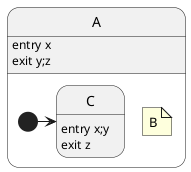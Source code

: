 @startuml
    state A {
        A : entry x
        A : exit y;z
        note "B" as B
        [*] -> C

        state C
        C : entry x;y
        C  : exit z

    }
@enduml

